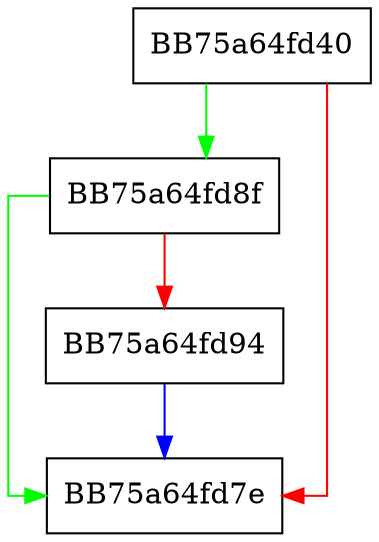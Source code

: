 digraph UnplibMemwrite {
  node [shape="box"];
  graph [splines=ortho];
  BB75a64fd40 -> BB75a64fd8f [color="green"];
  BB75a64fd40 -> BB75a64fd7e [color="red"];
  BB75a64fd8f -> BB75a64fd7e [color="green"];
  BB75a64fd8f -> BB75a64fd94 [color="red"];
  BB75a64fd94 -> BB75a64fd7e [color="blue"];
}